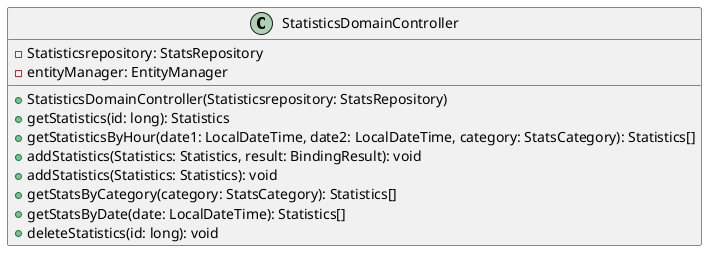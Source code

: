 @startuml
class StatisticsDomainController [[java:edu.sru.cpsc.webshopping.controller.StatisticsDomainController]] {
	-Statisticsrepository: StatsRepository
	-entityManager: EntityManager
	+StatisticsDomainController(Statisticsrepository: StatsRepository)
	+getStatistics(id: long): Statistics
	+getStatisticsByHour(date1: LocalDateTime, date2: LocalDateTime, category: StatsCategory): Statistics[]
	+addStatistics(Statistics: Statistics, result: BindingResult): void
	+addStatistics(Statistics: Statistics): void
	+getStatsByCategory(category: StatsCategory): Statistics[]
	+getStatsByDate(date: LocalDateTime): Statistics[]
	+deleteStatistics(id: long): void
}
@enduml